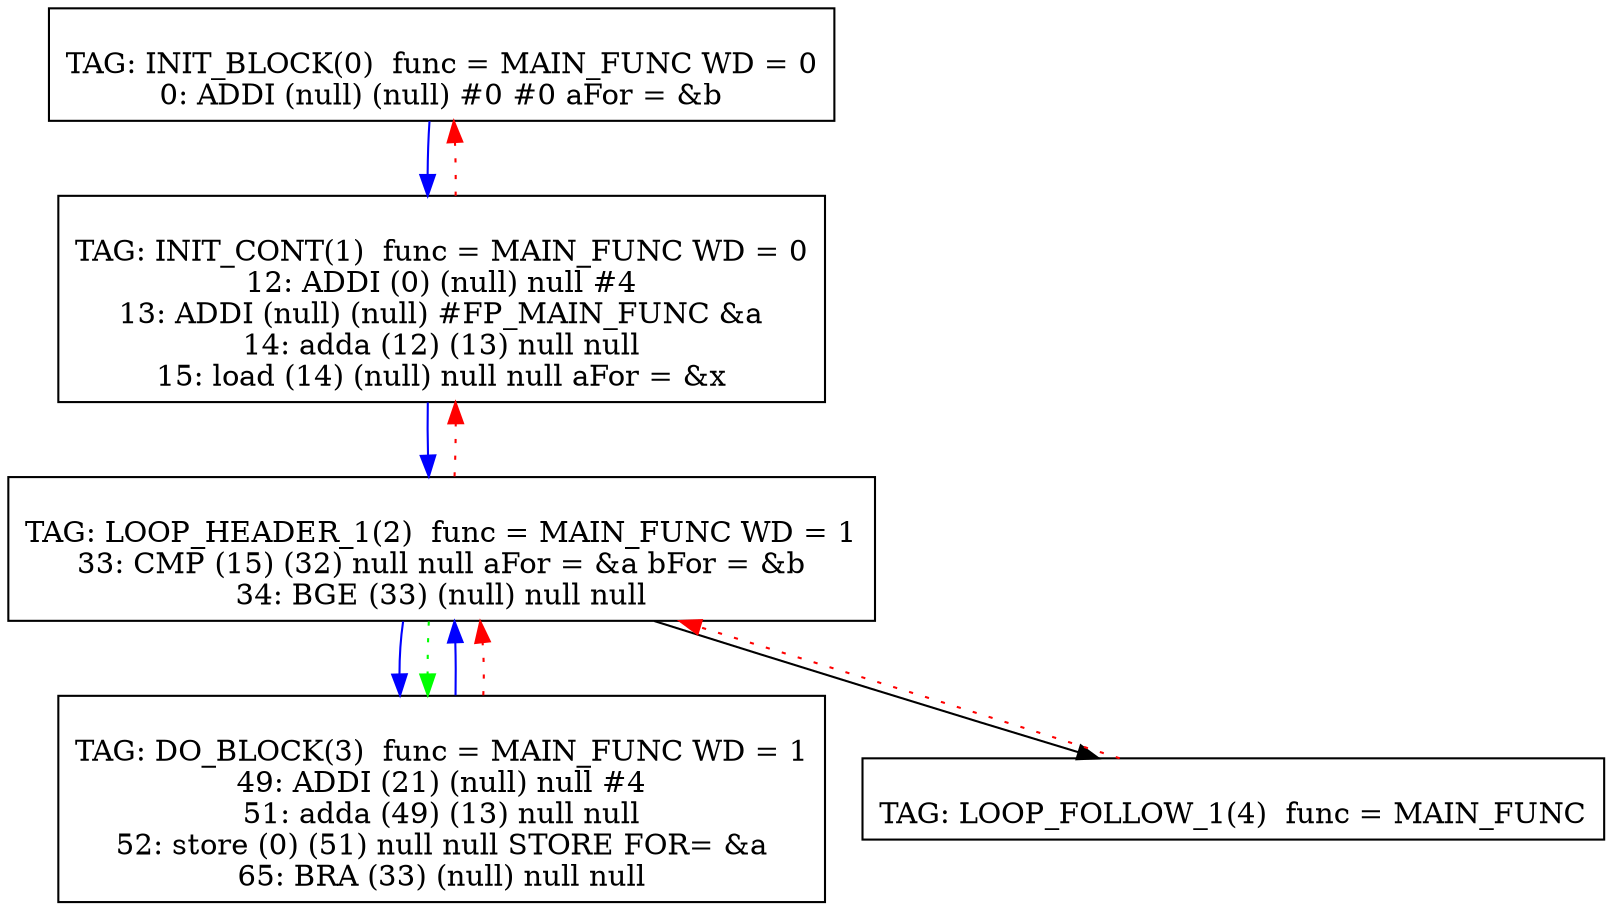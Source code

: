 digraph {
0[label="
TAG: INIT_BLOCK(0)  func = MAIN_FUNC WD = 0
0: ADDI (null) (null) #0 #0 aFor = &b
"];
0[shape=box];
0 -> 1[color=blue]
1[label="
TAG: INIT_CONT(1)  func = MAIN_FUNC WD = 0
12: ADDI (0) (null) null #4
13: ADDI (null) (null) #FP_MAIN_FUNC &a
14: adda (12) (13) null null
15: load (14) (null) null null aFor = &x
"];
1[shape=box];
1 -> 2[color=blue]
1 -> 0[color=red][style=dotted]
2[label="
TAG: LOOP_HEADER_1(2)  func = MAIN_FUNC WD = 1
33: CMP (15) (32) null null aFor = &a bFor = &b
34: BGE (33) (null) null null
"];
2[shape=box];
2 -> 3[color=blue]
2 -> 4[color=black]
2 -> 1[color=red][style=dotted]
2 -> 3[color=green][style=dotted]
3[label="
TAG: DO_BLOCK(3)  func = MAIN_FUNC WD = 1
49: ADDI (21) (null) null #4
51: adda (49) (13) null null
52: store (0) (51) null null STORE FOR= &a
65: BRA (33) (null) null null
"];
3[shape=box];
3 -> 2[color=blue]
3 -> 2[color=red][style=dotted]
4[label="
TAG: LOOP_FOLLOW_1(4)  func = MAIN_FUNC
"];
4[shape=box];
4 -> 2[color=red][style=dotted]
}